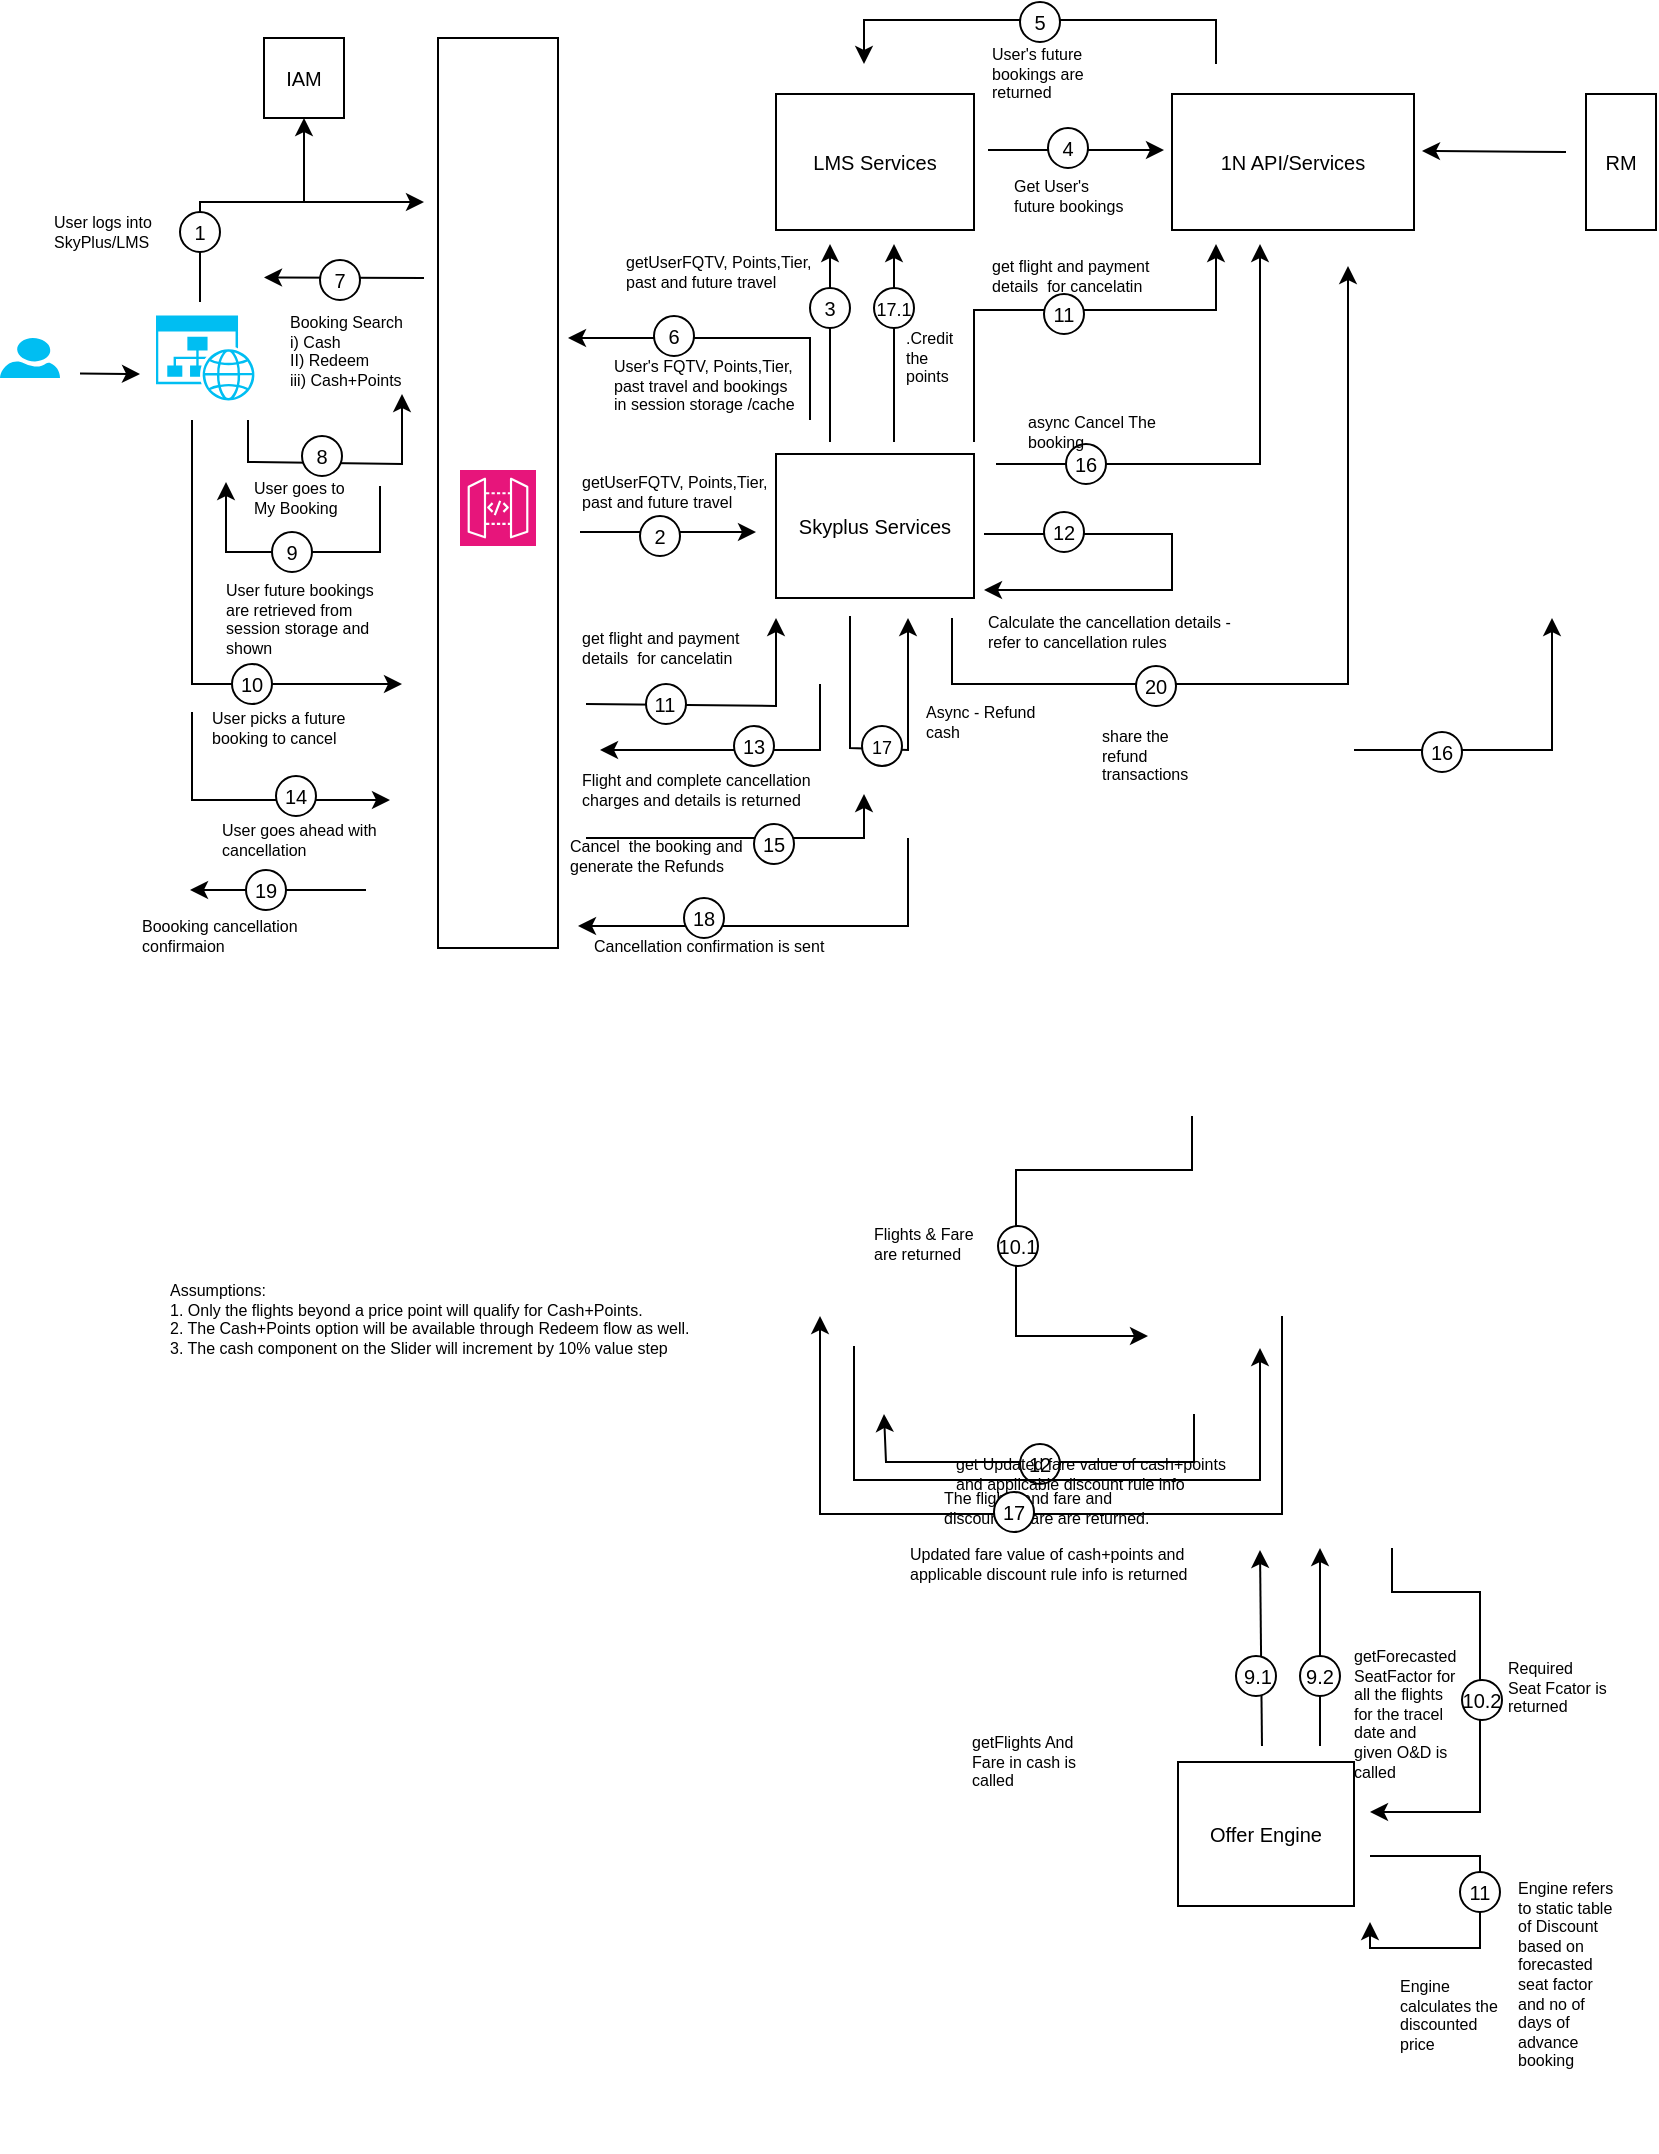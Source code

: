 <mxfile version="23.1.2" type="github" pages="2">
  <diagram name="Page-1" id="OwfiVeOAE6O_KrkkMr-Q">
    <mxGraphModel dx="794" dy="420" grid="1" gridSize="11" guides="1" tooltips="1" connect="1" arrows="1" fold="1" page="1" pageScale="1" pageWidth="850" pageHeight="1100" math="0" shadow="0">
      <root>
        <mxCell id="0" />
        <mxCell id="1" parent="0" />
        <mxCell id="SMNPBds_AobCi2813BHv-92" value="" style="endArrow=classic;html=1;rounded=0;" parent="1" edge="1">
          <mxGeometry width="50" height="50" relative="1" as="geometry">
            <mxPoint x="639" y="894" as="sourcePoint" />
            <mxPoint x="638" y="796" as="targetPoint" />
          </mxGeometry>
        </mxCell>
        <mxCell id="SMNPBds_AobCi2813BHv-37" value="" style="verticalLabelPosition=bottom;html=1;verticalAlign=top;align=center;strokeColor=none;fillColor=#00BEF2;shape=mxgraph.azure.user;" parent="1" vertex="1">
          <mxGeometry x="8" y="190" width="30" height="20" as="geometry" />
        </mxCell>
        <mxCell id="SMNPBds_AobCi2813BHv-42" value="" style="rounded=0;whiteSpace=wrap;html=1;" parent="1" vertex="1">
          <mxGeometry x="227" y="40" width="60" height="455" as="geometry" />
        </mxCell>
        <mxCell id="SMNPBds_AobCi2813BHv-39" value="" style="verticalLabelPosition=bottom;html=1;verticalAlign=top;align=center;strokeColor=none;fillColor=#00BEF2;shape=mxgraph.azure.website_generic;pointerEvents=1;" parent="1" vertex="1">
          <mxGeometry x="86" y="178.75" width="50" height="42.5" as="geometry" />
        </mxCell>
        <mxCell id="SMNPBds_AobCi2813BHv-41" value="" style="sketch=0;points=[[0,0,0],[0.25,0,0],[0.5,0,0],[0.75,0,0],[1,0,0],[0,1,0],[0.25,1,0],[0.5,1,0],[0.75,1,0],[1,1,0],[0,0.25,0],[0,0.5,0],[0,0.75,0],[1,0.25,0],[1,0.5,0],[1,0.75,0]];outlineConnect=0;fontColor=#232F3E;fillColor=#E7157B;strokeColor=#ffffff;dashed=0;verticalLabelPosition=bottom;verticalAlign=top;align=center;html=1;fontSize=12;fontStyle=0;aspect=fixed;shape=mxgraph.aws4.resourceIcon;resIcon=mxgraph.aws4.api_gateway;" parent="1" vertex="1">
          <mxGeometry x="238" y="256" width="38" height="38" as="geometry" />
        </mxCell>
        <mxCell id="SMNPBds_AobCi2813BHv-43" value="" style="endArrow=classic;html=1;rounded=0;" parent="1" edge="1">
          <mxGeometry width="50" height="50" relative="1" as="geometry">
            <mxPoint x="48" y="207.75" as="sourcePoint" />
            <mxPoint x="78" y="208" as="targetPoint" />
          </mxGeometry>
        </mxCell>
        <mxCell id="SMNPBds_AobCi2813BHv-44" value="" style="endArrow=classic;html=1;rounded=0;" parent="1" edge="1">
          <mxGeometry width="50" height="50" relative="1" as="geometry">
            <mxPoint x="108" y="172" as="sourcePoint" />
            <mxPoint x="220" y="122" as="targetPoint" />
            <Array as="points">
              <mxPoint x="108" y="122" />
            </Array>
          </mxGeometry>
        </mxCell>
        <mxCell id="SMNPBds_AobCi2813BHv-45" value="Booking Search&lt;br&gt;i) Cash&lt;br&gt;II) Redeem&lt;br&gt;iii) Cash+Points" style="text;html=1;strokeColor=none;fillColor=none;align=left;verticalAlign=top;whiteSpace=wrap;rounded=0;fontSize=8;" parent="1" vertex="1">
          <mxGeometry x="150.5" y="171" width="58.5" height="47" as="geometry" />
        </mxCell>
        <mxCell id="SMNPBds_AobCi2813BHv-49" value="" style="endArrow=classic;html=1;rounded=0;entryX=0.5;entryY=1;entryDx=0;entryDy=0;" parent="1" target="SMNPBds_AobCi2813BHv-48" edge="1">
          <mxGeometry width="50" height="50" relative="1" as="geometry">
            <mxPoint x="160" y="122" as="sourcePoint" />
            <mxPoint x="200" y="72" as="targetPoint" />
          </mxGeometry>
        </mxCell>
        <mxCell id="SMNPBds_AobCi2813BHv-48" value="&lt;font style=&quot;font-size: 10px;&quot;&gt;IAM&lt;/font&gt;" style="rounded=0;whiteSpace=wrap;html=1;" parent="1" vertex="1">
          <mxGeometry x="140" y="40" width="40" height="40" as="geometry" />
        </mxCell>
        <mxCell id="SMNPBds_AobCi2813BHv-50" value="" style="endArrow=classic;html=1;rounded=0;" parent="1" edge="1">
          <mxGeometry width="50" height="50" relative="1" as="geometry">
            <mxPoint x="220" y="160" as="sourcePoint" />
            <mxPoint x="140" y="159.75" as="targetPoint" />
          </mxGeometry>
        </mxCell>
        <mxCell id="SMNPBds_AobCi2813BHv-52" value="" style="ellipse;whiteSpace=wrap;html=1;aspect=fixed;" parent="1" vertex="1">
          <mxGeometry x="168" y="151" width="20" height="20" as="geometry" />
        </mxCell>
        <mxCell id="SMNPBds_AobCi2813BHv-53" value="&lt;font style=&quot;font-size: 10px;&quot;&gt;7&lt;/font&gt;" style="text;html=1;strokeColor=none;fillColor=none;align=center;verticalAlign=middle;whiteSpace=wrap;rounded=0;" parent="1" vertex="1">
          <mxGeometry x="163" y="151" width="30" height="20" as="geometry" />
        </mxCell>
        <mxCell id="SMNPBds_AobCi2813BHv-47" value="" style="ellipse;whiteSpace=wrap;html=1;aspect=fixed;" parent="1" vertex="1">
          <mxGeometry x="98" y="127" width="20" height="20" as="geometry" />
        </mxCell>
        <mxCell id="SMNPBds_AobCi2813BHv-46" value="&lt;font style=&quot;font-size: 10px;&quot;&gt;1&lt;/font&gt;" style="text;html=1;strokeColor=none;fillColor=none;align=center;verticalAlign=middle;whiteSpace=wrap;rounded=0;" parent="1" vertex="1">
          <mxGeometry x="93" y="127" width="30" height="20" as="geometry" />
        </mxCell>
        <mxCell id="SMNPBds_AobCi2813BHv-54" value="User logs into SkyPlus/LMS" style="text;html=1;strokeColor=none;fillColor=none;align=left;verticalAlign=top;whiteSpace=wrap;rounded=0;fontSize=8;" parent="1" vertex="1">
          <mxGeometry x="32.5" y="120.5" width="58.5" height="38.5" as="geometry" />
        </mxCell>
        <mxCell id="SMNPBds_AobCi2813BHv-55" value="" style="endArrow=classic;html=1;rounded=0;entryX=1;entryY=1;entryDx=0;entryDy=0;" parent="1" edge="1" target="SMNPBds_AobCi2813BHv-45">
          <mxGeometry width="50" height="50" relative="1" as="geometry">
            <mxPoint x="132" y="231" as="sourcePoint" />
            <mxPoint x="215" y="252" as="targetPoint" />
            <Array as="points">
              <mxPoint x="132" y="252" />
              <mxPoint x="209" y="253" />
            </Array>
          </mxGeometry>
        </mxCell>
        <mxCell id="SMNPBds_AobCi2813BHv-56" value="" style="ellipse;whiteSpace=wrap;html=1;aspect=fixed;" parent="1" vertex="1">
          <mxGeometry x="159" y="239" width="20" height="20" as="geometry" />
        </mxCell>
        <mxCell id="SMNPBds_AobCi2813BHv-57" value="&lt;font style=&quot;font-size: 10px;&quot;&gt;8&lt;/font&gt;" style="text;html=1;strokeColor=none;fillColor=none;align=center;verticalAlign=middle;whiteSpace=wrap;rounded=0;" parent="1" vertex="1">
          <mxGeometry x="154" y="239" width="30" height="20" as="geometry" />
        </mxCell>
        <mxCell id="SMNPBds_AobCi2813BHv-58" value="User goes to My Booking" style="text;html=1;strokeColor=none;fillColor=none;align=left;verticalAlign=top;whiteSpace=wrap;rounded=0;fontSize=8;" parent="1" vertex="1">
          <mxGeometry x="132.5" y="253.5" width="58.5" height="43.5" as="geometry" />
        </mxCell>
        <mxCell id="SMNPBds_AobCi2813BHv-59" value="&lt;font style=&quot;font-size: 10px;&quot;&gt;LMS Services&lt;/font&gt;" style="rounded=0;whiteSpace=wrap;html=1;" parent="1" vertex="1">
          <mxGeometry x="396" y="68" width="99" height="68" as="geometry" />
        </mxCell>
        <mxCell id="SMNPBds_AobCi2813BHv-60" value="&lt;font style=&quot;font-size: 10px;&quot;&gt;Skyplus Services&lt;/font&gt;" style="rounded=0;whiteSpace=wrap;html=1;" parent="1" vertex="1">
          <mxGeometry x="396" y="248" width="99" height="72" as="geometry" />
        </mxCell>
        <mxCell id="SMNPBds_AobCi2813BHv-65" value="&lt;font style=&quot;font-size: 10px;&quot;&gt;Offer Engine&lt;/font&gt;" style="rounded=0;whiteSpace=wrap;html=1;" parent="1" vertex="1">
          <mxGeometry x="597" y="902" width="88" height="72" as="geometry" />
        </mxCell>
        <mxCell id="SMNPBds_AobCi2813BHv-72" value="" style="endArrow=classic;html=1;rounded=0;" parent="1" edge="1">
          <mxGeometry width="50" height="50" relative="1" as="geometry">
            <mxPoint x="298" y="287" as="sourcePoint" />
            <mxPoint x="386" y="287" as="targetPoint" />
          </mxGeometry>
        </mxCell>
        <mxCell id="SMNPBds_AobCi2813BHv-70" value="&lt;font style=&quot;font-size: 10px;&quot;&gt;1N API/Services&lt;/font&gt;" style="rounded=0;whiteSpace=wrap;html=1;" parent="1" vertex="1">
          <mxGeometry x="594" y="68" width="121" height="68" as="geometry" />
        </mxCell>
        <mxCell id="SMNPBds_AobCi2813BHv-73" value="" style="ellipse;whiteSpace=wrap;html=1;aspect=fixed;" parent="1" vertex="1">
          <mxGeometry x="328" y="279" width="20" height="20" as="geometry" />
        </mxCell>
        <mxCell id="SMNPBds_AobCi2813BHv-74" value="&lt;font style=&quot;font-size: 10px;&quot;&gt;2&lt;/font&gt;" style="text;html=1;strokeColor=none;fillColor=none;align=center;verticalAlign=middle;whiteSpace=wrap;rounded=0;" parent="1" vertex="1">
          <mxGeometry x="323" y="279" width="30" height="20" as="geometry" />
        </mxCell>
        <mxCell id="SMNPBds_AobCi2813BHv-75" value="getUserFQTV, Points,Tier, past and future travel" style="text;html=1;strokeColor=none;fillColor=none;align=left;verticalAlign=top;whiteSpace=wrap;rounded=0;fontSize=8;" parent="1" vertex="1">
          <mxGeometry x="296.75" y="251" width="99" height="30" as="geometry" />
        </mxCell>
        <mxCell id="SMNPBds_AobCi2813BHv-79" value="getForecasted SeatFactor for all the flights for the tracel date and given O&amp;amp;D is called" style="text;html=1;strokeColor=none;fillColor=none;align=left;verticalAlign=top;whiteSpace=wrap;rounded=0;fontSize=8;" parent="1" vertex="1">
          <mxGeometry x="683" y="838" width="52" height="55" as="geometry" />
        </mxCell>
        <mxCell id="SMNPBds_AobCi2813BHv-84" value="" style="endArrow=classic;html=1;rounded=0;" parent="1" edge="1">
          <mxGeometry width="50" height="50" relative="1" as="geometry">
            <mxPoint x="500" y="288" as="sourcePoint" />
            <mxPoint x="500" y="316" as="targetPoint" />
            <Array as="points">
              <mxPoint x="594" y="288" />
              <mxPoint x="594" y="316" />
            </Array>
          </mxGeometry>
        </mxCell>
        <mxCell id="SMNPBds_AobCi2813BHv-85" value="" style="ellipse;whiteSpace=wrap;html=1;aspect=fixed;" parent="1" vertex="1">
          <mxGeometry x="530" y="277" width="20" height="20" as="geometry" />
        </mxCell>
        <mxCell id="SMNPBds_AobCi2813BHv-86" value="&lt;span style=&quot;font-size: 10px;&quot;&gt;12&lt;/span&gt;" style="text;html=1;strokeColor=none;fillColor=none;align=center;verticalAlign=middle;whiteSpace=wrap;rounded=0;" parent="1" vertex="1">
          <mxGeometry x="525" y="277" width="30" height="20" as="geometry" />
        </mxCell>
        <mxCell id="SMNPBds_AobCi2813BHv-87" value="getFlights And Fare in cash is called" style="text;html=1;strokeColor=none;fillColor=none;align=left;verticalAlign=top;whiteSpace=wrap;rounded=0;fontSize=8;" parent="1" vertex="1">
          <mxGeometry x="491.5" y="881" width="58.5" height="33" as="geometry" />
        </mxCell>
        <mxCell id="SMNPBds_AobCi2813BHv-88" value="" style="endArrow=classic;html=1;rounded=0;" parent="1" edge="1">
          <mxGeometry width="50" height="50" relative="1" as="geometry">
            <mxPoint x="301" y="373" as="sourcePoint" />
            <mxPoint x="396" y="330" as="targetPoint" />
            <Array as="points">
              <mxPoint x="396" y="374" />
            </Array>
          </mxGeometry>
        </mxCell>
        <mxCell id="SMNPBds_AobCi2813BHv-89" value="" style="ellipse;whiteSpace=wrap;html=1;aspect=fixed;" parent="1" vertex="1">
          <mxGeometry x="331" y="363" width="20" height="20" as="geometry" />
        </mxCell>
        <mxCell id="SMNPBds_AobCi2813BHv-90" value="&lt;font style=&quot;font-size: 10px;&quot;&gt;11&lt;/font&gt;" style="text;html=1;strokeColor=none;fillColor=none;align=center;verticalAlign=middle;whiteSpace=wrap;rounded=0;" parent="1" vertex="1">
          <mxGeometry x="329" y="363" width="23" height="19" as="geometry" />
        </mxCell>
        <mxCell id="SMNPBds_AobCi2813BHv-91" value="get flight and payment details&amp;nbsp; for cancelatin" style="text;html=1;strokeColor=none;fillColor=none;align=left;verticalAlign=top;whiteSpace=wrap;rounded=0;fontSize=8;" parent="1" vertex="1">
          <mxGeometry x="297" y="329" width="88" height="33" as="geometry" />
        </mxCell>
        <mxCell id="SMNPBds_AobCi2813BHv-98" value="" style="endArrow=classic;html=1;rounded=0;" parent="1" edge="1">
          <mxGeometry width="50" height="50" relative="1" as="geometry">
            <mxPoint x="668" y="894" as="sourcePoint" />
            <mxPoint x="668" y="795" as="targetPoint" />
            <Array as="points">
              <mxPoint x="668" y="850" />
            </Array>
          </mxGeometry>
        </mxCell>
        <mxCell id="SMNPBds_AobCi2813BHv-103" value="" style="endArrow=classic;html=1;rounded=0;" parent="1" edge="1">
          <mxGeometry width="50" height="50" relative="1" as="geometry">
            <mxPoint x="791" y="97" as="sourcePoint" />
            <mxPoint x="719" y="96.5" as="targetPoint" />
          </mxGeometry>
        </mxCell>
        <mxCell id="SMNPBds_AobCi2813BHv-102" value="&lt;font style=&quot;font-size: 10px;&quot;&gt;RM&lt;/font&gt;" style="rounded=0;whiteSpace=wrap;html=1;" parent="1" vertex="1">
          <mxGeometry x="801" y="68" width="35" height="68" as="geometry" />
        </mxCell>
        <mxCell id="SMNPBds_AobCi2813BHv-104" value="share the refund transactions" style="text;html=1;strokeColor=none;fillColor=none;align=left;verticalAlign=top;whiteSpace=wrap;rounded=0;fontSize=8;" parent="1" vertex="1">
          <mxGeometry x="556.75" y="377.5" width="58.5" height="33" as="geometry" />
        </mxCell>
        <mxCell id="0PA8DL0PbdsnvtNAlWwM-1" value="" style="endArrow=classic;html=1;rounded=0;" parent="1" edge="1">
          <mxGeometry width="50" height="50" relative="1" as="geometry">
            <mxPoint x="502" y="96" as="sourcePoint" />
            <mxPoint x="590" y="96" as="targetPoint" />
          </mxGeometry>
        </mxCell>
        <mxCell id="0PA8DL0PbdsnvtNAlWwM-2" value="" style="ellipse;whiteSpace=wrap;html=1;aspect=fixed;" parent="1" vertex="1">
          <mxGeometry x="532" y="85" width="20" height="20" as="geometry" />
        </mxCell>
        <mxCell id="0PA8DL0PbdsnvtNAlWwM-3" value="&lt;font style=&quot;font-size: 10px;&quot;&gt;4&lt;/font&gt;" style="text;html=1;strokeColor=none;fillColor=none;align=center;verticalAlign=middle;whiteSpace=wrap;rounded=0;" parent="1" vertex="1">
          <mxGeometry x="527" y="85" width="30" height="20" as="geometry" />
        </mxCell>
        <mxCell id="0PA8DL0PbdsnvtNAlWwM-4" value="Get User&#39;s future bookings&amp;nbsp;" style="text;html=1;strokeColor=none;fillColor=none;align=left;verticalAlign=top;whiteSpace=wrap;rounded=0;fontSize=8;" parent="1" vertex="1">
          <mxGeometry x="512.75" y="103" width="58.5" height="33" as="geometry" />
        </mxCell>
        <mxCell id="0PA8DL0PbdsnvtNAlWwM-5" value="" style="ellipse;whiteSpace=wrap;html=1;aspect=fixed;" parent="1" vertex="1">
          <mxGeometry x="626" y="849" width="20" height="20" as="geometry" />
        </mxCell>
        <mxCell id="0PA8DL0PbdsnvtNAlWwM-6" value="&lt;span style=&quot;font-size: 10px;&quot;&gt;9.1&lt;/span&gt;" style="text;html=1;strokeColor=none;fillColor=none;align=center;verticalAlign=middle;whiteSpace=wrap;rounded=0;" parent="1" vertex="1">
          <mxGeometry x="622" y="849" width="30" height="20" as="geometry" />
        </mxCell>
        <mxCell id="0PA8DL0PbdsnvtNAlWwM-7" value="Calculate the cancellation details - refer to cancellation rules" style="text;html=1;strokeColor=none;fillColor=none;align=left;verticalAlign=top;whiteSpace=wrap;rounded=0;fontSize=8;" parent="1" vertex="1">
          <mxGeometry x="500" y="321" width="127" height="33" as="geometry" />
        </mxCell>
        <mxCell id="0PA8DL0PbdsnvtNAlWwM-8" value="" style="ellipse;whiteSpace=wrap;html=1;aspect=fixed;" parent="1" vertex="1">
          <mxGeometry x="658" y="849" width="20" height="20" as="geometry" />
        </mxCell>
        <mxCell id="0PA8DL0PbdsnvtNAlWwM-9" value="&lt;span style=&quot;font-size: 10px;&quot;&gt;9.2&lt;/span&gt;" style="text;html=1;strokeColor=none;fillColor=none;align=center;verticalAlign=middle;whiteSpace=wrap;rounded=0;" parent="1" vertex="1">
          <mxGeometry x="653" y="849" width="30" height="20" as="geometry" />
        </mxCell>
        <mxCell id="0PA8DL0PbdsnvtNAlWwM-11" value="" style="endArrow=classic;html=1;rounded=0;" parent="1" edge="1">
          <mxGeometry width="50" height="50" relative="1" as="geometry">
            <mxPoint x="704" y="795" as="sourcePoint" />
            <mxPoint x="693" y="927" as="targetPoint" />
            <Array as="points">
              <mxPoint x="704" y="817" />
              <mxPoint x="748" y="817" />
              <mxPoint x="748" y="927" />
            </Array>
          </mxGeometry>
        </mxCell>
        <mxCell id="0PA8DL0PbdsnvtNAlWwM-13" value="" style="endArrow=classic;html=1;rounded=0;" parent="1" edge="1">
          <mxGeometry width="50" height="50" relative="1" as="geometry">
            <mxPoint x="604" y="579" as="sourcePoint" />
            <mxPoint x="582" y="689" as="targetPoint" />
            <Array as="points">
              <mxPoint x="604" y="606" />
              <mxPoint x="516" y="606" />
              <mxPoint x="516" y="645" />
              <mxPoint x="516" y="689" />
            </Array>
          </mxGeometry>
        </mxCell>
        <mxCell id="0PA8DL0PbdsnvtNAlWwM-16" value="" style="ellipse;whiteSpace=wrap;html=1;aspect=fixed;" parent="1" vertex="1">
          <mxGeometry x="507" y="634" width="20" height="20" as="geometry" />
        </mxCell>
        <mxCell id="0PA8DL0PbdsnvtNAlWwM-17" value="&lt;font style=&quot;font-size: 10px;&quot;&gt;10.1&lt;/font&gt;" style="text;html=1;strokeColor=none;fillColor=none;align=center;verticalAlign=middle;whiteSpace=wrap;rounded=0;" parent="1" vertex="1">
          <mxGeometry x="502" y="634" width="30" height="20" as="geometry" />
        </mxCell>
        <mxCell id="0PA8DL0PbdsnvtNAlWwM-20" value="Flights &amp;amp; Fare are returned" style="text;html=1;strokeColor=none;fillColor=none;align=left;verticalAlign=top;whiteSpace=wrap;rounded=0;fontSize=8;" parent="1" vertex="1">
          <mxGeometry x="443" y="626.5" width="58.5" height="33" as="geometry" />
        </mxCell>
        <mxCell id="0PA8DL0PbdsnvtNAlWwM-21" value="&lt;font style=&quot;font-size: 10px;&quot;&gt;10.2&lt;/font&gt;" style="ellipse;whiteSpace=wrap;html=1;aspect=fixed;" parent="1" vertex="1">
          <mxGeometry x="739" y="861" width="20" height="20" as="geometry" />
        </mxCell>
        <mxCell id="0PA8DL0PbdsnvtNAlWwM-23" value="Required Seat Fcator is returned" style="text;html=1;strokeColor=none;fillColor=none;align=left;verticalAlign=top;whiteSpace=wrap;rounded=0;fontSize=8;" parent="1" vertex="1">
          <mxGeometry x="760" y="844" width="52" height="55" as="geometry" />
        </mxCell>
        <mxCell id="0PA8DL0PbdsnvtNAlWwM-24" value="" style="endArrow=classic;html=1;rounded=0;" parent="1" edge="1">
          <mxGeometry width="50" height="50" relative="1" as="geometry">
            <mxPoint x="693" y="949" as="sourcePoint" />
            <mxPoint x="693" y="982" as="targetPoint" />
            <Array as="points">
              <mxPoint x="748" y="949" />
              <mxPoint x="748" y="995" />
              <mxPoint x="715" y="995" />
              <mxPoint x="693" y="995" />
            </Array>
          </mxGeometry>
        </mxCell>
        <mxCell id="0PA8DL0PbdsnvtNAlWwM-26" value="" style="ellipse;whiteSpace=wrap;html=1;aspect=fixed;" parent="1" vertex="1">
          <mxGeometry x="738" y="957" width="20" height="20" as="geometry" />
        </mxCell>
        <mxCell id="0PA8DL0PbdsnvtNAlWwM-27" value="&lt;font style=&quot;font-size: 10px;&quot;&gt;11&lt;/font&gt;" style="text;html=1;strokeColor=none;fillColor=none;align=center;verticalAlign=middle;whiteSpace=wrap;rounded=0;" parent="1" vertex="1">
          <mxGeometry x="733" y="957" width="30" height="20" as="geometry" />
        </mxCell>
        <mxCell id="0PA8DL0PbdsnvtNAlWwM-28" value="" style="endArrow=classic;html=1;rounded=0;" parent="1" edge="1">
          <mxGeometry width="50" height="50" relative="1" as="geometry">
            <mxPoint x="616" y="53" as="sourcePoint" />
            <mxPoint x="440" y="53" as="targetPoint" />
            <Array as="points">
              <mxPoint x="616" y="31" />
              <mxPoint x="528" y="31" />
              <mxPoint x="440" y="31" />
            </Array>
          </mxGeometry>
        </mxCell>
        <mxCell id="0PA8DL0PbdsnvtNAlWwM-29" value="" style="ellipse;whiteSpace=wrap;html=1;aspect=fixed;" parent="1" vertex="1">
          <mxGeometry x="518" y="22" width="20" height="20" as="geometry" />
        </mxCell>
        <mxCell id="0PA8DL0PbdsnvtNAlWwM-30" value="&lt;font style=&quot;font-size: 10px;&quot;&gt;5&lt;/font&gt;" style="text;html=1;strokeColor=none;fillColor=none;align=center;verticalAlign=middle;whiteSpace=wrap;rounded=0;" parent="1" vertex="1">
          <mxGeometry x="513" y="22" width="30" height="20" as="geometry" />
        </mxCell>
        <mxCell id="0PA8DL0PbdsnvtNAlWwM-31" value="User&#39;s future bookings are returned" style="text;html=1;strokeColor=none;fillColor=none;align=left;verticalAlign=top;whiteSpace=wrap;rounded=0;fontSize=8;" parent="1" vertex="1">
          <mxGeometry x="501.75" y="37" width="58.5" height="33" as="geometry" />
        </mxCell>
        <mxCell id="0PA8DL0PbdsnvtNAlWwM-32" value="Engine refers to static table of Discount based on forecasted&amp;nbsp; seat factor and no of days of advance booking" style="text;html=1;strokeColor=none;fillColor=none;align=left;verticalAlign=top;whiteSpace=wrap;rounded=0;fontSize=8;" parent="1" vertex="1">
          <mxGeometry x="765" y="954" width="52" height="94" as="geometry" />
        </mxCell>
        <mxCell id="0PA8DL0PbdsnvtNAlWwM-33" value="Engine calculates the discounted price" style="text;html=1;strokeColor=none;fillColor=none;align=left;verticalAlign=top;whiteSpace=wrap;rounded=0;fontSize=8;" parent="1" vertex="1">
          <mxGeometry x="706" y="1003" width="52" height="94" as="geometry" />
        </mxCell>
        <mxCell id="0PA8DL0PbdsnvtNAlWwM-34" value="" style="endArrow=classic;html=1;rounded=0;" parent="1" edge="1">
          <mxGeometry width="50" height="50" relative="1" as="geometry">
            <mxPoint x="605" y="728" as="sourcePoint" />
            <mxPoint x="450" y="728" as="targetPoint" />
            <Array as="points">
              <mxPoint x="605" y="752" />
              <mxPoint x="528" y="752" />
              <mxPoint x="451" y="752" />
            </Array>
          </mxGeometry>
        </mxCell>
        <mxCell id="0PA8DL0PbdsnvtNAlWwM-35" value="" style="ellipse;whiteSpace=wrap;html=1;aspect=fixed;" parent="1" vertex="1">
          <mxGeometry x="518" y="743" width="20" height="20" as="geometry" />
        </mxCell>
        <mxCell id="0PA8DL0PbdsnvtNAlWwM-36" value="&lt;font style=&quot;font-size: 10px;&quot;&gt;12&lt;/font&gt;" style="text;html=1;strokeColor=none;fillColor=none;align=center;verticalAlign=middle;whiteSpace=wrap;rounded=0;" parent="1" vertex="1">
          <mxGeometry x="513" y="743" width="30" height="20" as="geometry" />
        </mxCell>
        <mxCell id="0PA8DL0PbdsnvtNAlWwM-37" value="The flights and fare and discounted fare are returned." style="text;html=1;strokeColor=none;fillColor=none;align=left;verticalAlign=top;whiteSpace=wrap;rounded=0;fontSize=8;" parent="1" vertex="1">
          <mxGeometry x="478.38" y="759" width="105.25" height="32" as="geometry" />
        </mxCell>
        <mxCell id="0PA8DL0PbdsnvtNAlWwM-38" value="" style="endArrow=classic;html=1;rounded=0;" parent="1" edge="1">
          <mxGeometry width="50" height="50" relative="1" as="geometry">
            <mxPoint x="191" y="466" as="sourcePoint" />
            <mxPoint x="103" y="466" as="targetPoint" />
            <Array as="points">
              <mxPoint x="158" y="466" />
              <mxPoint x="125" y="466" />
            </Array>
          </mxGeometry>
        </mxCell>
        <mxCell id="0PA8DL0PbdsnvtNAlWwM-39" value="" style="ellipse;whiteSpace=wrap;html=1;aspect=fixed;" parent="1" vertex="1">
          <mxGeometry x="131" y="456" width="20" height="20" as="geometry" />
        </mxCell>
        <mxCell id="0PA8DL0PbdsnvtNAlWwM-40" value="&lt;font style=&quot;font-size: 10px;&quot;&gt;19&lt;/font&gt;" style="text;html=1;strokeColor=none;fillColor=none;align=center;verticalAlign=middle;whiteSpace=wrap;rounded=0;" parent="1" vertex="1">
          <mxGeometry x="126" y="456" width="30" height="20" as="geometry" />
        </mxCell>
        <mxCell id="0PA8DL0PbdsnvtNAlWwM-42" value="" style="endArrow=classic;html=1;rounded=0;" parent="1" edge="1">
          <mxGeometry width="50" height="50" relative="1" as="geometry">
            <mxPoint x="198" y="264" as="sourcePoint" />
            <mxPoint x="121" y="262" as="targetPoint" />
            <Array as="points">
              <mxPoint x="198" y="297" />
              <mxPoint x="121" y="297" />
            </Array>
          </mxGeometry>
        </mxCell>
        <mxCell id="0PA8DL0PbdsnvtNAlWwM-43" value="" style="ellipse;whiteSpace=wrap;html=1;aspect=fixed;" parent="1" vertex="1">
          <mxGeometry x="144" y="287" width="20" height="20" as="geometry" />
        </mxCell>
        <mxCell id="0PA8DL0PbdsnvtNAlWwM-44" value="&lt;font style=&quot;font-size: 10px;&quot;&gt;9&lt;/font&gt;" style="text;html=1;strokeColor=none;fillColor=none;align=center;verticalAlign=middle;whiteSpace=wrap;rounded=0;" parent="1" vertex="1">
          <mxGeometry x="139" y="287" width="30" height="20" as="geometry" />
        </mxCell>
        <mxCell id="b6XpkM-lyrF8tY9y0PFV-2" value="" style="endArrow=classic;html=1;rounded=0;" parent="1" edge="1">
          <mxGeometry width="50" height="50" relative="1" as="geometry">
            <mxPoint x="413" y="231" as="sourcePoint" />
            <mxPoint x="292" y="190" as="targetPoint" />
            <Array as="points">
              <mxPoint x="413" y="190" />
            </Array>
          </mxGeometry>
        </mxCell>
        <mxCell id="b6XpkM-lyrF8tY9y0PFV-3" value="User&#39;s FQTV, Points,Tier, past travel and bookings in session storage /cache" style="text;html=1;strokeColor=none;fillColor=none;align=left;verticalAlign=top;whiteSpace=wrap;rounded=0;fontSize=8;" parent="1" vertex="1">
          <mxGeometry x="313" y="193" width="94" height="52" as="geometry" />
        </mxCell>
        <mxCell id="b6XpkM-lyrF8tY9y0PFV-6" value="" style="ellipse;whiteSpace=wrap;html=1;aspect=fixed;" parent="1" vertex="1">
          <mxGeometry x="335" y="179" width="20" height="20" as="geometry" />
        </mxCell>
        <mxCell id="b6XpkM-lyrF8tY9y0PFV-7" value="&lt;font style=&quot;font-size: 10px;&quot;&gt;6&lt;/font&gt;" style="text;html=1;strokeColor=none;fillColor=none;align=center;verticalAlign=middle;whiteSpace=wrap;rounded=0;" parent="1" vertex="1">
          <mxGeometry x="330" y="179" width="30" height="20" as="geometry" />
        </mxCell>
        <mxCell id="59oDwtAQfjxM6hvadUJi-1" value="Assumptions:&lt;br&gt;1. Only the flights beyond a price point will qualify for Cash+Points.&lt;br&gt;2. The Cash+Points option will be available through Redeem flow as well.&lt;br&gt;3. The cash component on the Slider will increment by 10% value step&amp;nbsp; &amp;nbsp;" style="text;html=1;strokeColor=none;fillColor=none;align=left;verticalAlign=top;whiteSpace=wrap;rounded=0;fontSize=8;" parent="1" vertex="1">
          <mxGeometry x="91" y="655" width="275.25" height="117" as="geometry" />
        </mxCell>
        <mxCell id="mPE1qaVlTOJG_pVsWpJ8-3" value="Boooking cancellation confirmaion" style="text;html=1;strokeColor=none;fillColor=none;align=left;verticalAlign=top;whiteSpace=wrap;rounded=0;fontSize=8;" parent="1" vertex="1">
          <mxGeometry x="77" y="473" width="97.25" height="33" as="geometry" />
        </mxCell>
        <mxCell id="mPE1qaVlTOJG_pVsWpJ8-4" value="User future bookings are retrieved from session storage and shown" style="text;html=1;strokeColor=none;fillColor=none;align=left;verticalAlign=top;whiteSpace=wrap;rounded=0;fontSize=8;" parent="1" vertex="1">
          <mxGeometry x="118.75" y="305" width="79.25" height="33" as="geometry" />
        </mxCell>
        <mxCell id="mPE1qaVlTOJG_pVsWpJ8-6" value="" style="endArrow=classic;html=1;rounded=0;" parent="1" edge="1">
          <mxGeometry width="50" height="50" relative="1" as="geometry">
            <mxPoint x="104" y="231" as="sourcePoint" />
            <mxPoint x="209" y="363" as="targetPoint" />
            <Array as="points">
              <mxPoint x="104" y="363" />
              <mxPoint x="154" y="363" />
            </Array>
          </mxGeometry>
        </mxCell>
        <mxCell id="mPE1qaVlTOJG_pVsWpJ8-7" value="User picks a future booking to cancel" style="text;html=1;strokeColor=none;fillColor=none;align=left;verticalAlign=top;whiteSpace=wrap;rounded=0;fontSize=8;" parent="1" vertex="1">
          <mxGeometry x="111.75" y="369" width="86.25" height="27" as="geometry" />
        </mxCell>
        <mxCell id="mPE1qaVlTOJG_pVsWpJ8-8" value="" style="ellipse;whiteSpace=wrap;html=1;aspect=fixed;" parent="1" vertex="1">
          <mxGeometry x="124" y="353" width="20" height="20" as="geometry" />
        </mxCell>
        <mxCell id="mPE1qaVlTOJG_pVsWpJ8-9" value="&lt;font style=&quot;font-size: 10px;&quot;&gt;10&lt;/font&gt;" style="text;html=1;strokeColor=none;fillColor=none;align=center;verticalAlign=middle;whiteSpace=wrap;rounded=0;" parent="1" vertex="1">
          <mxGeometry x="119" y="353" width="30" height="20" as="geometry" />
        </mxCell>
        <mxCell id="mPE1qaVlTOJG_pVsWpJ8-10" value="" style="endArrow=classic;html=1;rounded=0;" parent="1" edge="1">
          <mxGeometry width="50" height="50" relative="1" as="geometry">
            <mxPoint x="104" y="377" as="sourcePoint" />
            <mxPoint x="203" y="421" as="targetPoint" />
            <Array as="points">
              <mxPoint x="104" y="421" />
              <mxPoint x="148" y="421" />
            </Array>
          </mxGeometry>
        </mxCell>
        <mxCell id="mPE1qaVlTOJG_pVsWpJ8-11" value="" style="endArrow=classic;html=1;rounded=0;" parent="1" edge="1">
          <mxGeometry width="50" height="50" relative="1" as="geometry">
            <mxPoint x="685" y="396" as="sourcePoint" />
            <mxPoint x="784" y="330" as="targetPoint" />
            <Array as="points">
              <mxPoint x="729" y="396" />
              <mxPoint x="784" y="396" />
            </Array>
          </mxGeometry>
        </mxCell>
        <mxCell id="mPE1qaVlTOJG_pVsWpJ8-12" value="" style="ellipse;whiteSpace=wrap;html=1;aspect=fixed;" parent="1" vertex="1">
          <mxGeometry x="719" y="387" width="20" height="20" as="geometry" />
        </mxCell>
        <mxCell id="mPE1qaVlTOJG_pVsWpJ8-13" value="&lt;font style=&quot;font-size: 10px;&quot;&gt;16&lt;/font&gt;" style="text;html=1;strokeColor=none;fillColor=none;align=center;verticalAlign=middle;whiteSpace=wrap;rounded=0;" parent="1" vertex="1">
          <mxGeometry x="714" y="387" width="30" height="20" as="geometry" />
        </mxCell>
        <mxCell id="mPE1qaVlTOJG_pVsWpJ8-14" value="Async - Refund cash" style="text;html=1;strokeColor=none;fillColor=none;align=left;verticalAlign=top;whiteSpace=wrap;rounded=0;fontSize=8;" parent="1" vertex="1">
          <mxGeometry x="468.5" y="366" width="58.5" height="38" as="geometry" />
        </mxCell>
        <mxCell id="mPE1qaVlTOJG_pVsWpJ8-15" value="" style="endArrow=classic;html=1;rounded=0;" parent="1" edge="1">
          <mxGeometry width="50" height="50" relative="1" as="geometry">
            <mxPoint x="435" y="694" as="sourcePoint" />
            <mxPoint x="638" y="695" as="targetPoint" />
            <Array as="points">
              <mxPoint x="435" y="761" />
              <mxPoint x="539" y="761" />
              <mxPoint x="616" y="761" />
              <mxPoint x="638" y="761" />
            </Array>
          </mxGeometry>
        </mxCell>
        <mxCell id="mPE1qaVlTOJG_pVsWpJ8-16" value="get Updated fare value of cash+points and applicable discount rule info" style="text;html=1;strokeColor=none;fillColor=none;align=left;verticalAlign=top;whiteSpace=wrap;rounded=0;fontSize=8;" parent="1" vertex="1">
          <mxGeometry x="484" y="742" width="143" height="25" as="geometry" />
        </mxCell>
        <mxCell id="mPE1qaVlTOJG_pVsWpJ8-17" value="" style="endArrow=classic;html=1;rounded=0;" parent="1" edge="1">
          <mxGeometry width="50" height="50" relative="1" as="geometry">
            <mxPoint x="649" y="679" as="sourcePoint" />
            <mxPoint x="418" y="679" as="targetPoint" />
            <Array as="points">
              <mxPoint x="649" y="778" />
              <mxPoint x="550" y="778" />
              <mxPoint x="418" y="778" />
            </Array>
          </mxGeometry>
        </mxCell>
        <mxCell id="mPE1qaVlTOJG_pVsWpJ8-18" value="Updated fare value of cash+points and applicable discount rule info is returned" style="text;html=1;strokeColor=none;fillColor=none;align=left;verticalAlign=top;whiteSpace=wrap;rounded=0;fontSize=8;" parent="1" vertex="1">
          <mxGeometry x="461" y="787" width="143" height="25" as="geometry" />
        </mxCell>
        <mxCell id="mPE1qaVlTOJG_pVsWpJ8-19" value="" style="ellipse;whiteSpace=wrap;html=1;aspect=fixed;" parent="1" vertex="1">
          <mxGeometry x="505" y="767" width="20" height="20" as="geometry" />
        </mxCell>
        <mxCell id="mPE1qaVlTOJG_pVsWpJ8-20" value="&lt;font style=&quot;font-size: 10px;&quot;&gt;17&lt;/font&gt;" style="text;html=1;strokeColor=none;fillColor=none;align=center;verticalAlign=middle;whiteSpace=wrap;rounded=0;" parent="1" vertex="1">
          <mxGeometry x="500" y="767" width="30" height="20" as="geometry" />
        </mxCell>
        <mxCell id="Gt4goCBHLAexRyP_5FmJ-1" value="" style="endArrow=classic;html=1;rounded=0;" parent="1" edge="1">
          <mxGeometry width="50" height="50" relative="1" as="geometry">
            <mxPoint x="462" y="440" as="sourcePoint" />
            <mxPoint x="297" y="484" as="targetPoint" />
            <Array as="points">
              <mxPoint x="462" y="484" />
            </Array>
          </mxGeometry>
        </mxCell>
        <mxCell id="Gt4goCBHLAexRyP_5FmJ-2" value="Cancellation confirmation is sent" style="text;html=1;strokeColor=none;fillColor=none;align=left;verticalAlign=top;whiteSpace=wrap;rounded=0;fontSize=8;" parent="1" vertex="1">
          <mxGeometry x="303" y="483" width="143" height="25" as="geometry" />
        </mxCell>
        <mxCell id="Gt4goCBHLAexRyP_5FmJ-3" value="" style="ellipse;whiteSpace=wrap;html=1;aspect=fixed;" parent="1" vertex="1">
          <mxGeometry x="350" y="470" width="20" height="20" as="geometry" />
        </mxCell>
        <mxCell id="Gt4goCBHLAexRyP_5FmJ-4" value="&lt;font style=&quot;font-size: 10px;&quot;&gt;18&lt;/font&gt;" style="text;html=1;strokeColor=none;fillColor=none;align=center;verticalAlign=middle;whiteSpace=wrap;rounded=0;" parent="1" vertex="1">
          <mxGeometry x="345" y="470" width="30" height="20" as="geometry" />
        </mxCell>
        <mxCell id="zOfcuc4DC-uXZ8jPm337-7" value="" style="endArrow=classic;html=1;rounded=0;" edge="1" parent="1">
          <mxGeometry width="50" height="50" relative="1" as="geometry">
            <mxPoint x="495" y="242" as="sourcePoint" />
            <mxPoint x="616" y="143" as="targetPoint" />
            <Array as="points">
              <mxPoint x="495" y="176" />
              <mxPoint x="539" y="176" />
              <mxPoint x="616" y="176" />
            </Array>
          </mxGeometry>
        </mxCell>
        <mxCell id="zOfcuc4DC-uXZ8jPm337-8" value="" style="ellipse;whiteSpace=wrap;html=1;aspect=fixed;" vertex="1" parent="1">
          <mxGeometry x="530" y="168" width="20" height="20" as="geometry" />
        </mxCell>
        <mxCell id="zOfcuc4DC-uXZ8jPm337-9" value="&lt;font style=&quot;font-size: 10px;&quot;&gt;11&lt;/font&gt;" style="text;html=1;strokeColor=none;fillColor=none;align=center;verticalAlign=middle;whiteSpace=wrap;rounded=0;" vertex="1" parent="1">
          <mxGeometry x="525" y="168" width="30" height="20" as="geometry" />
        </mxCell>
        <mxCell id="zOfcuc4DC-uXZ8jPm337-10" value="get flight and payment details&amp;nbsp; for cancelatin" style="text;html=1;strokeColor=none;fillColor=none;align=left;verticalAlign=top;whiteSpace=wrap;rounded=0;fontSize=8;" vertex="1" parent="1">
          <mxGeometry x="501.5" y="143" width="87.37" height="33" as="geometry" />
        </mxCell>
        <mxCell id="zOfcuc4DC-uXZ8jPm337-12" value="" style="endArrow=classic;html=1;rounded=0;" edge="1" parent="1">
          <mxGeometry width="50" height="50" relative="1" as="geometry">
            <mxPoint x="423" y="242" as="sourcePoint" />
            <mxPoint x="423" y="143" as="targetPoint" />
          </mxGeometry>
        </mxCell>
        <mxCell id="zOfcuc4DC-uXZ8jPm337-13" value="getUserFQTV, Points,Tier, past and future travel" style="text;html=1;strokeColor=none;fillColor=none;align=left;verticalAlign=top;whiteSpace=wrap;rounded=0;fontSize=8;" vertex="1" parent="1">
          <mxGeometry x="318.75" y="141" width="99" height="30" as="geometry" />
        </mxCell>
        <mxCell id="zOfcuc4DC-uXZ8jPm337-14" value="" style="ellipse;whiteSpace=wrap;html=1;aspect=fixed;" vertex="1" parent="1">
          <mxGeometry x="413" y="165" width="20" height="20" as="geometry" />
        </mxCell>
        <mxCell id="zOfcuc4DC-uXZ8jPm337-15" value="&lt;font style=&quot;font-size: 10px;&quot;&gt;3&lt;/font&gt;" style="text;html=1;strokeColor=none;fillColor=none;align=center;verticalAlign=middle;whiteSpace=wrap;rounded=0;" vertex="1" parent="1">
          <mxGeometry x="408" y="165" width="30" height="20" as="geometry" />
        </mxCell>
        <mxCell id="zOfcuc4DC-uXZ8jPm337-19" value="" style="endArrow=classic;html=1;rounded=0;" edge="1" parent="1">
          <mxGeometry width="50" height="50" relative="1" as="geometry">
            <mxPoint x="418" y="363" as="sourcePoint" />
            <mxPoint x="308" y="396" as="targetPoint" />
            <Array as="points">
              <mxPoint x="418" y="396" />
              <mxPoint x="407" y="396" />
            </Array>
          </mxGeometry>
        </mxCell>
        <mxCell id="zOfcuc4DC-uXZ8jPm337-20" value="" style="ellipse;whiteSpace=wrap;html=1;aspect=fixed;" vertex="1" parent="1">
          <mxGeometry x="375" y="384" width="20" height="20" as="geometry" />
        </mxCell>
        <mxCell id="zOfcuc4DC-uXZ8jPm337-21" value="&lt;span style=&quot;font-size: 10px;&quot;&gt;13&lt;/span&gt;" style="text;html=1;strokeColor=none;fillColor=none;align=center;verticalAlign=middle;whiteSpace=wrap;rounded=0;" vertex="1" parent="1">
          <mxGeometry x="370" y="384" width="30" height="20" as="geometry" />
        </mxCell>
        <mxCell id="zOfcuc4DC-uXZ8jPm337-22" value="Flight and complete cancellation charges and details is returned&amp;nbsp;" style="text;html=1;strokeColor=none;fillColor=none;align=left;verticalAlign=top;whiteSpace=wrap;rounded=0;fontSize=8;" vertex="1" parent="1">
          <mxGeometry x="297" y="400" width="127" height="33" as="geometry" />
        </mxCell>
        <mxCell id="zOfcuc4DC-uXZ8jPm337-31" value="User goes ahead with cancellation" style="text;html=1;strokeColor=none;fillColor=none;align=left;verticalAlign=top;whiteSpace=wrap;rounded=0;fontSize=8;" vertex="1" parent="1">
          <mxGeometry x="116.88" y="425" width="86.25" height="27" as="geometry" />
        </mxCell>
        <mxCell id="zOfcuc4DC-uXZ8jPm337-34" value="" style="ellipse;whiteSpace=wrap;html=1;aspect=fixed;" vertex="1" parent="1">
          <mxGeometry x="146" y="409" width="20" height="20" as="geometry" />
        </mxCell>
        <mxCell id="zOfcuc4DC-uXZ8jPm337-35" value="&lt;font style=&quot;font-size: 10px;&quot;&gt;14&lt;/font&gt;" style="text;html=1;strokeColor=none;fillColor=none;align=center;verticalAlign=middle;whiteSpace=wrap;rounded=0;" vertex="1" parent="1">
          <mxGeometry x="141" y="409" width="30" height="20" as="geometry" />
        </mxCell>
        <mxCell id="zOfcuc4DC-uXZ8jPm337-36" value="" style="endArrow=classic;html=1;rounded=0;" edge="1" parent="1">
          <mxGeometry width="50" height="50" relative="1" as="geometry">
            <mxPoint x="301" y="440" as="sourcePoint" />
            <mxPoint x="440" y="418" as="targetPoint" />
            <Array as="points">
              <mxPoint x="440" y="440" />
            </Array>
          </mxGeometry>
        </mxCell>
        <mxCell id="zOfcuc4DC-uXZ8jPm337-37" value="" style="ellipse;whiteSpace=wrap;html=1;aspect=fixed;" vertex="1" parent="1">
          <mxGeometry x="385" y="433" width="20" height="20" as="geometry" />
        </mxCell>
        <mxCell id="zOfcuc4DC-uXZ8jPm337-38" value="&lt;font style=&quot;font-size: 10px;&quot;&gt;15&lt;/font&gt;" style="text;html=1;strokeColor=none;fillColor=none;align=center;verticalAlign=middle;whiteSpace=wrap;rounded=0;" vertex="1" parent="1">
          <mxGeometry x="380" y="433" width="30" height="20" as="geometry" />
        </mxCell>
        <mxCell id="zOfcuc4DC-uXZ8jPm337-39" value="Cancel&amp;nbsp; the booking and generate the Refunds" style="text;html=1;strokeColor=none;fillColor=none;align=left;verticalAlign=top;whiteSpace=wrap;rounded=0;fontSize=8;" vertex="1" parent="1">
          <mxGeometry x="291" y="433" width="105" height="24.5" as="geometry" />
        </mxCell>
        <mxCell id="zOfcuc4DC-uXZ8jPm337-40" value="" style="endArrow=classic;html=1;rounded=0;" edge="1" parent="1">
          <mxGeometry width="50" height="50" relative="1" as="geometry">
            <mxPoint x="506" y="253" as="sourcePoint" />
            <mxPoint x="638" y="143" as="targetPoint" />
            <Array as="points">
              <mxPoint x="561" y="253" />
              <mxPoint x="638" y="253" />
              <mxPoint x="638" y="209" />
            </Array>
          </mxGeometry>
        </mxCell>
        <mxCell id="zOfcuc4DC-uXZ8jPm337-41" value="" style="ellipse;whiteSpace=wrap;html=1;aspect=fixed;" vertex="1" parent="1">
          <mxGeometry x="541" y="243" width="20" height="20" as="geometry" />
        </mxCell>
        <mxCell id="zOfcuc4DC-uXZ8jPm337-42" value="&lt;font style=&quot;font-size: 10px;&quot;&gt;16&lt;/font&gt;" style="text;html=1;strokeColor=none;fillColor=none;align=center;verticalAlign=middle;whiteSpace=wrap;rounded=0;" vertex="1" parent="1">
          <mxGeometry x="536" y="243" width="30" height="20" as="geometry" />
        </mxCell>
        <mxCell id="zOfcuc4DC-uXZ8jPm337-43" value="async Cancel The booking" style="text;html=1;strokeColor=none;fillColor=none;align=left;verticalAlign=top;whiteSpace=wrap;rounded=0;fontSize=8;" vertex="1" parent="1">
          <mxGeometry x="519.82" y="220.5" width="87.37" height="33" as="geometry" />
        </mxCell>
        <mxCell id="zOfcuc4DC-uXZ8jPm337-44" value="" style="endArrow=classic;html=1;rounded=0;" edge="1" parent="1">
          <mxGeometry width="50" height="50" relative="1" as="geometry">
            <mxPoint x="433" y="329" as="sourcePoint" />
            <mxPoint x="462" y="330" as="targetPoint" />
            <Array as="points">
              <mxPoint x="433" y="395" />
              <mxPoint x="462" y="396" />
            </Array>
          </mxGeometry>
        </mxCell>
        <mxCell id="zOfcuc4DC-uXZ8jPm337-46" value="" style="ellipse;whiteSpace=wrap;html=1;aspect=fixed;" vertex="1" parent="1">
          <mxGeometry x="439" y="384" width="20" height="20" as="geometry" />
        </mxCell>
        <mxCell id="zOfcuc4DC-uXZ8jPm337-47" value="&lt;font style=&quot;font-size: 9px;&quot;&gt;17&lt;/font&gt;" style="text;html=1;strokeColor=none;fillColor=none;align=center;verticalAlign=middle;whiteSpace=wrap;rounded=0;" vertex="1" parent="1">
          <mxGeometry x="434" y="384" width="30" height="20" as="geometry" />
        </mxCell>
        <mxCell id="zOfcuc4DC-uXZ8jPm337-49" value="" style="endArrow=classic;html=1;rounded=0;" edge="1" parent="1">
          <mxGeometry width="50" height="50" relative="1" as="geometry">
            <mxPoint x="455" y="242" as="sourcePoint" />
            <mxPoint x="455" y="143" as="targetPoint" />
          </mxGeometry>
        </mxCell>
        <mxCell id="zOfcuc4DC-uXZ8jPm337-50" value="&lt;font style=&quot;font-size: 9px;&quot;&gt;17.1&lt;/font&gt;" style="ellipse;whiteSpace=wrap;html=1;aspect=fixed;fontSize=10;" vertex="1" parent="1">
          <mxGeometry x="445" y="165" width="20" height="20" as="geometry" />
        </mxCell>
        <mxCell id="zOfcuc4DC-uXZ8jPm337-51" value=".Credit the points" style="text;html=1;strokeColor=none;fillColor=none;align=left;verticalAlign=top;whiteSpace=wrap;rounded=0;fontSize=8;" vertex="1" parent="1">
          <mxGeometry x="458.5" y="178.75" width="25.5" height="38" as="geometry" />
        </mxCell>
        <mxCell id="zOfcuc4DC-uXZ8jPm337-52" value="" style="endArrow=classic;html=1;rounded=0;" edge="1" parent="1">
          <mxGeometry width="50" height="50" relative="1" as="geometry">
            <mxPoint x="484" y="330" as="sourcePoint" />
            <mxPoint x="682" y="154" as="targetPoint" />
            <Array as="points">
              <mxPoint x="484" y="363" />
              <mxPoint x="682" y="363" />
            </Array>
          </mxGeometry>
        </mxCell>
        <mxCell id="zOfcuc4DC-uXZ8jPm337-53" value="" style="ellipse;whiteSpace=wrap;html=1;aspect=fixed;" vertex="1" parent="1">
          <mxGeometry x="576" y="354" width="20" height="20" as="geometry" />
        </mxCell>
        <mxCell id="zOfcuc4DC-uXZ8jPm337-54" value="&lt;font style=&quot;font-size: 10px;&quot;&gt;20&lt;/font&gt;" style="text;html=1;strokeColor=none;fillColor=none;align=center;verticalAlign=middle;whiteSpace=wrap;rounded=0;" vertex="1" parent="1">
          <mxGeometry x="571" y="354" width="30" height="20" as="geometry" />
        </mxCell>
      </root>
    </mxGraphModel>
  </diagram>
  <diagram id="tfOoxKZsEUQnKDMy-ZZV" name="Page-2">
    <mxGraphModel dx="1034" dy="454" grid="1" gridSize="11" guides="1" tooltips="1" connect="1" arrows="1" fold="1" page="1" pageScale="1" pageWidth="850" pageHeight="1100" math="0" shadow="0">
      <root>
        <mxCell id="0" />
        <mxCell id="1" parent="0" />
        <mxCell id="1cU-pwUtf7i2L51uSTTn-75" value="" style="endArrow=classic;html=1;rounded=0;fillColor=#e3c800;strokeColor=#B09500;" parent="1" edge="1">
          <mxGeometry width="50" height="50" relative="1" as="geometry">
            <mxPoint x="204" y="343" as="sourcePoint" />
            <mxPoint x="88" y="253" as="targetPoint" />
            <Array as="points">
              <mxPoint x="171" y="343" />
              <mxPoint x="88" y="343" />
            </Array>
          </mxGeometry>
        </mxCell>
        <mxCell id="1cU-pwUtf7i2L51uSTTn-76" value="" style="ellipse;whiteSpace=wrap;html=1;aspect=fixed;fillColor=#e3c800;fontColor=#000000;strokeColor=#B09500;" parent="1" vertex="1">
          <mxGeometry x="144" y="334" width="20" height="20" as="geometry" />
        </mxCell>
        <mxCell id="1cU-pwUtf7i2L51uSTTn-77" value="&lt;font style=&quot;font-size: 10px;&quot;&gt;14&lt;/font&gt;" style="text;html=1;strokeColor=none;fillColor=none;align=center;verticalAlign=middle;whiteSpace=wrap;rounded=0;" parent="1" vertex="1">
          <mxGeometry x="139" y="334" width="30" height="20" as="geometry" />
        </mxCell>
        <mxCell id="1cU-pwUtf7i2L51uSTTn-1" value="" style="endArrow=classic;html=1;rounded=0;" parent="1" edge="1">
          <mxGeometry width="50" height="50" relative="1" as="geometry">
            <mxPoint x="641" y="242" as="sourcePoint" />
            <mxPoint x="640" y="144" as="targetPoint" />
          </mxGeometry>
        </mxCell>
        <mxCell id="1cU-pwUtf7i2L51uSTTn-2" value="" style="verticalLabelPosition=bottom;html=1;verticalAlign=top;align=center;strokeColor=none;fillColor=#00BEF2;shape=mxgraph.azure.user;" parent="1" vertex="1">
          <mxGeometry x="8" y="190" width="30" height="20" as="geometry" />
        </mxCell>
        <mxCell id="1cU-pwUtf7i2L51uSTTn-3" value="" style="rounded=0;whiteSpace=wrap;html=1;" parent="1" vertex="1">
          <mxGeometry x="227" y="40" width="60" height="477" as="geometry" />
        </mxCell>
        <mxCell id="1cU-pwUtf7i2L51uSTTn-4" value="" style="verticalLabelPosition=bottom;html=1;verticalAlign=top;align=center;strokeColor=none;fillColor=#00BEF2;shape=mxgraph.azure.website_generic;pointerEvents=1;" parent="1" vertex="1">
          <mxGeometry x="86" y="178.75" width="50" height="42.5" as="geometry" />
        </mxCell>
        <mxCell id="1cU-pwUtf7i2L51uSTTn-5" value="" style="sketch=0;points=[[0,0,0],[0.25,0,0],[0.5,0,0],[0.75,0,0],[1,0,0],[0,1,0],[0.25,1,0],[0.5,1,0],[0.75,1,0],[1,1,0],[0,0.25,0],[0,0.5,0],[0,0.75,0],[1,0.25,0],[1,0.5,0],[1,0.75,0]];outlineConnect=0;fontColor=#232F3E;fillColor=#E7157B;strokeColor=#ffffff;dashed=0;verticalLabelPosition=bottom;verticalAlign=top;align=center;html=1;fontSize=12;fontStyle=0;aspect=fixed;shape=mxgraph.aws4.resourceIcon;resIcon=mxgraph.aws4.api_gateway;" parent="1" vertex="1">
          <mxGeometry x="238" y="253.5" width="38" height="38" as="geometry" />
        </mxCell>
        <mxCell id="1cU-pwUtf7i2L51uSTTn-6" value="" style="endArrow=classic;html=1;rounded=0;" parent="1" edge="1">
          <mxGeometry width="50" height="50" relative="1" as="geometry">
            <mxPoint x="48" y="207.75" as="sourcePoint" />
            <mxPoint x="78" y="208" as="targetPoint" />
          </mxGeometry>
        </mxCell>
        <mxCell id="1cU-pwUtf7i2L51uSTTn-7" value="" style="endArrow=classic;html=1;rounded=0;" parent="1" edge="1">
          <mxGeometry width="50" height="50" relative="1" as="geometry">
            <mxPoint x="108" y="172" as="sourcePoint" />
            <mxPoint x="220" y="122" as="targetPoint" />
            <Array as="points">
              <mxPoint x="108" y="122" />
            </Array>
          </mxGeometry>
        </mxCell>
        <mxCell id="1cU-pwUtf7i2L51uSTTn-8" value="Booking Search&lt;br&gt;i) Cash&lt;br&gt;II) Redeem&lt;br&gt;iii) Cash+Points" style="text;html=1;strokeColor=none;fillColor=none;align=left;verticalAlign=top;whiteSpace=wrap;rounded=0;fontSize=8;" parent="1" vertex="1">
          <mxGeometry x="150.5" y="171" width="58.5" height="47" as="geometry" />
        </mxCell>
        <mxCell id="1cU-pwUtf7i2L51uSTTn-11" value="" style="endArrow=classic;html=1;rounded=0;" parent="1" edge="1">
          <mxGeometry width="50" height="50" relative="1" as="geometry">
            <mxPoint x="220" y="160" as="sourcePoint" />
            <mxPoint x="140" y="159.75" as="targetPoint" />
          </mxGeometry>
        </mxCell>
        <mxCell id="1cU-pwUtf7i2L51uSTTn-12" value="" style="ellipse;whiteSpace=wrap;html=1;aspect=fixed;" parent="1" vertex="1">
          <mxGeometry x="168" y="151" width="20" height="20" as="geometry" />
        </mxCell>
        <mxCell id="1cU-pwUtf7i2L51uSTTn-13" value="&lt;font style=&quot;font-size: 10px;&quot;&gt;6&lt;/font&gt;" style="text;html=1;strokeColor=none;fillColor=none;align=center;verticalAlign=middle;whiteSpace=wrap;rounded=0;" parent="1" vertex="1">
          <mxGeometry x="163" y="151" width="30" height="20" as="geometry" />
        </mxCell>
        <mxCell id="1cU-pwUtf7i2L51uSTTn-14" value="" style="ellipse;whiteSpace=wrap;html=1;aspect=fixed;" parent="1" vertex="1">
          <mxGeometry x="98" y="127" width="20" height="20" as="geometry" />
        </mxCell>
        <mxCell id="1cU-pwUtf7i2L51uSTTn-15" value="&lt;font style=&quot;font-size: 10px;&quot;&gt;10&lt;/font&gt;" style="text;html=1;strokeColor=none;fillColor=none;align=center;verticalAlign=middle;whiteSpace=wrap;rounded=0;" parent="1" vertex="1">
          <mxGeometry x="93" y="127" width="30" height="20" as="geometry" />
        </mxCell>
        <mxCell id="1cU-pwUtf7i2L51uSTTn-16" value="User enters the&amp;nbsp;&lt;br&gt;Travelers details and moves ahead to book" style="text;html=1;strokeColor=none;fillColor=none;align=left;verticalAlign=top;whiteSpace=wrap;rounded=0;fontSize=8;" parent="1" vertex="1">
          <mxGeometry x="77" y="426" width="88" height="37" as="geometry" />
        </mxCell>
        <mxCell id="1cU-pwUtf7i2L51uSTTn-17" value="" style="endArrow=classic;html=1;rounded=0;" parent="1" edge="1">
          <mxGeometry width="50" height="50" relative="1" as="geometry">
            <mxPoint x="107" y="219" as="sourcePoint" />
            <mxPoint x="215" y="252" as="targetPoint" />
            <Array as="points">
              <mxPoint x="107" y="252" />
            </Array>
          </mxGeometry>
        </mxCell>
        <mxCell id="1cU-pwUtf7i2L51uSTTn-18" value="" style="ellipse;whiteSpace=wrap;html=1;aspect=fixed;" parent="1" vertex="1">
          <mxGeometry x="97" y="226" width="20" height="20" as="geometry" />
        </mxCell>
        <mxCell id="1cU-pwUtf7i2L51uSTTn-19" value="&lt;font style=&quot;font-size: 10px;&quot;&gt;1&lt;/font&gt;" style="text;html=1;strokeColor=none;fillColor=none;align=center;verticalAlign=middle;whiteSpace=wrap;rounded=0;" parent="1" vertex="1">
          <mxGeometry x="92" y="226" width="30" height="20" as="geometry" />
        </mxCell>
        <mxCell id="1cU-pwUtf7i2L51uSTTn-20" value="User chooses&amp;nbsp; book a specific flight with specific points on Serach result&amp;nbsp; page" style="text;html=1;strokeColor=none;fillColor=none;align=left;verticalAlign=top;whiteSpace=wrap;rounded=0;fontSize=8;" parent="1" vertex="1">
          <mxGeometry x="132.5" y="253.5" width="58.5" height="65.5" as="geometry" />
        </mxCell>
        <mxCell id="1cU-pwUtf7i2L51uSTTn-21" value="&lt;font style=&quot;font-size: 10px;&quot;&gt;LMS Services&lt;/font&gt;" style="rounded=0;whiteSpace=wrap;html=1;" parent="1" vertex="1">
          <mxGeometry x="355" y="68" width="99" height="68" as="geometry" />
        </mxCell>
        <mxCell id="1cU-pwUtf7i2L51uSTTn-22" value="&lt;font style=&quot;font-size: 10px;&quot;&gt;Skyplus Services&lt;/font&gt;" style="rounded=0;whiteSpace=wrap;html=1;" parent="1" vertex="1">
          <mxGeometry x="396" y="248" width="99" height="72" as="geometry" />
        </mxCell>
        <mxCell id="1cU-pwUtf7i2L51uSTTn-23" value="&lt;font style=&quot;font-size: 10px;&quot;&gt;Offer Engine&lt;/font&gt;" style="rounded=0;whiteSpace=wrap;html=1;" parent="1" vertex="1">
          <mxGeometry x="600" y="248" width="88" height="72" as="geometry" />
        </mxCell>
        <mxCell id="1cU-pwUtf7i2L51uSTTn-24" value="" style="endArrow=classic;html=1;rounded=0;" parent="1" edge="1">
          <mxGeometry width="50" height="50" relative="1" as="geometry">
            <mxPoint x="396" y="242" as="sourcePoint" />
            <mxPoint x="352" y="110" as="targetPoint" />
            <Array as="points">
              <mxPoint x="396" y="220" />
              <mxPoint x="330" y="220" />
              <mxPoint x="330" y="110" />
            </Array>
          </mxGeometry>
        </mxCell>
        <mxCell id="1cU-pwUtf7i2L51uSTTn-25" value="&lt;font style=&quot;font-size: 10px;&quot;&gt;1N API/Services&lt;/font&gt;" style="rounded=0;whiteSpace=wrap;html=1;" parent="1" vertex="1">
          <mxGeometry x="594" y="68" width="121" height="68" as="geometry" />
        </mxCell>
        <mxCell id="1cU-pwUtf7i2L51uSTTn-26" value="14" style="ellipse;whiteSpace=wrap;html=1;aspect=fixed;" parent="1" vertex="1">
          <mxGeometry x="321" y="158" width="20" height="20" as="geometry" />
        </mxCell>
        <mxCell id="1cU-pwUtf7i2L51uSTTn-30" value="" style="endArrow=classic;html=1;rounded=0;" parent="1" edge="1">
          <mxGeometry width="50" height="50" relative="1" as="geometry">
            <mxPoint x="499" y="279" as="sourcePoint" />
            <mxPoint x="595" y="279" as="targetPoint" />
            <Array as="points">
              <mxPoint x="595" y="279" />
            </Array>
          </mxGeometry>
        </mxCell>
        <mxCell id="1cU-pwUtf7i2L51uSTTn-31" value="" style="ellipse;whiteSpace=wrap;html=1;aspect=fixed;" parent="1" vertex="1">
          <mxGeometry x="530" y="268" width="20" height="20" as="geometry" />
        </mxCell>
        <mxCell id="1cU-pwUtf7i2L51uSTTn-32" value="&lt;span style=&quot;font-size: 10px;&quot;&gt;3&lt;/span&gt;" style="text;html=1;strokeColor=none;fillColor=none;align=center;verticalAlign=middle;whiteSpace=wrap;rounded=0;" parent="1" vertex="1">
          <mxGeometry x="525" y="268" width="30" height="20" as="geometry" />
        </mxCell>
        <mxCell id="1cU-pwUtf7i2L51uSTTn-33" value="getFlights And Fare Summary&amp;nbsp; with discount code applied in cash is called" style="text;html=1;strokeColor=none;fillColor=none;align=left;verticalAlign=top;whiteSpace=wrap;rounded=0;fontSize=8;" parent="1" vertex="1">
          <mxGeometry x="572.25" y="167.5" width="58.5" height="58.5" as="geometry" />
        </mxCell>
        <mxCell id="1cU-pwUtf7i2L51uSTTn-34" value="" style="endArrow=classic;html=1;rounded=0;" parent="1" edge="1">
          <mxGeometry width="50" height="50" relative="1" as="geometry">
            <mxPoint x="295" y="278" as="sourcePoint" />
            <mxPoint x="383" y="278" as="targetPoint" />
          </mxGeometry>
        </mxCell>
        <mxCell id="1cU-pwUtf7i2L51uSTTn-35" value="" style="ellipse;whiteSpace=wrap;html=1;aspect=fixed;" parent="1" vertex="1">
          <mxGeometry x="325" y="268" width="20" height="20" as="geometry" />
        </mxCell>
        <mxCell id="1cU-pwUtf7i2L51uSTTn-36" value="&lt;font style=&quot;font-size: 10px;&quot;&gt;2&lt;/font&gt;" style="text;html=1;strokeColor=none;fillColor=none;align=center;verticalAlign=middle;whiteSpace=wrap;rounded=0;" parent="1" vertex="1">
          <mxGeometry x="320" y="268" width="30" height="20" as="geometry" />
        </mxCell>
        <mxCell id="1cU-pwUtf7i2L51uSTTn-37" value="bookFlightsWithPoints is called" style="text;html=1;strokeColor=none;fillColor=none;align=left;verticalAlign=top;whiteSpace=wrap;rounded=0;fontSize=8;" parent="1" vertex="1">
          <mxGeometry x="295.38" y="240" width="87.25" height="33" as="geometry" />
        </mxCell>
        <mxCell id="1cU-pwUtf7i2L51uSTTn-38" value="" style="endArrow=classic;html=1;rounded=0;" parent="1" edge="1">
          <mxGeometry width="50" height="50" relative="1" as="geometry">
            <mxPoint x="675" y="242" as="sourcePoint" />
            <mxPoint x="675" y="143" as="targetPoint" />
            <Array as="points">
              <mxPoint x="675" y="198" />
            </Array>
          </mxGeometry>
        </mxCell>
        <mxCell id="1cU-pwUtf7i2L51uSTTn-39" value="" style="endArrow=classic;html=1;rounded=0;" parent="1" edge="1">
          <mxGeometry width="50" height="50" relative="1" as="geometry">
            <mxPoint x="791" y="97" as="sourcePoint" />
            <mxPoint x="719" y="96.5" as="targetPoint" />
          </mxGeometry>
        </mxCell>
        <mxCell id="1cU-pwUtf7i2L51uSTTn-40" value="&lt;font style=&quot;font-size: 10px;&quot;&gt;RM&lt;/font&gt;" style="rounded=0;whiteSpace=wrap;html=1;" parent="1" vertex="1">
          <mxGeometry x="801" y="68" width="35" height="68" as="geometry" />
        </mxCell>
        <mxCell id="1cU-pwUtf7i2L51uSTTn-41" value="RM updates the Fares and Load Factor for all flights&amp;nbsp;" style="text;html=1;strokeColor=none;fillColor=none;align=left;verticalAlign=top;whiteSpace=wrap;rounded=0;fontSize=8;" parent="1" vertex="1">
          <mxGeometry x="731" y="103" width="58.5" height="33" as="geometry" />
        </mxCell>
        <mxCell id="1cU-pwUtf7i2L51uSTTn-46" value="" style="ellipse;whiteSpace=wrap;html=1;aspect=fixed;" parent="1" vertex="1">
          <mxGeometry x="631" y="197" width="20" height="20" as="geometry" />
        </mxCell>
        <mxCell id="1cU-pwUtf7i2L51uSTTn-47" value="&lt;span style=&quot;font-size: 10px;&quot;&gt;4.1&lt;/span&gt;" style="text;html=1;strokeColor=none;fillColor=none;align=center;verticalAlign=middle;whiteSpace=wrap;rounded=0;" parent="1" vertex="1">
          <mxGeometry x="627" y="197" width="30" height="20" as="geometry" />
        </mxCell>
        <mxCell id="1cU-pwUtf7i2L51uSTTn-49" value="" style="ellipse;whiteSpace=wrap;html=1;aspect=fixed;" parent="1" vertex="1">
          <mxGeometry x="665" y="197" width="20" height="20" as="geometry" />
        </mxCell>
        <mxCell id="1cU-pwUtf7i2L51uSTTn-50" value="&lt;span style=&quot;font-size: 10px;&quot;&gt;4.2&lt;/span&gt;" style="text;html=1;strokeColor=none;fillColor=none;align=center;verticalAlign=middle;whiteSpace=wrap;rounded=0;" parent="1" vertex="1">
          <mxGeometry x="660" y="197" width="30" height="20" as="geometry" />
        </mxCell>
        <mxCell id="1cU-pwUtf7i2L51uSTTn-51" value="" style="endArrow=classic;html=1;rounded=0;" parent="1" edge="1">
          <mxGeometry width="50" height="50" relative="1" as="geometry">
            <mxPoint x="705" y="144" as="sourcePoint" />
            <mxPoint x="694" y="276" as="targetPoint" />
            <Array as="points">
              <mxPoint x="705" y="166" />
              <mxPoint x="781" y="166" />
              <mxPoint x="781" y="220" />
              <mxPoint x="781" y="276" />
            </Array>
          </mxGeometry>
        </mxCell>
        <mxCell id="1cU-pwUtf7i2L51uSTTn-52" value="" style="endArrow=classic;html=1;rounded=0;" parent="1" edge="1">
          <mxGeometry width="50" height="50" relative="1" as="geometry">
            <mxPoint x="583" y="132" as="sourcePoint" />
            <mxPoint x="582" y="253" as="targetPoint" />
            <Array as="points">
              <mxPoint x="539" y="132" />
              <mxPoint x="539" y="168" />
              <mxPoint x="539" y="207" />
              <mxPoint x="539" y="253" />
            </Array>
          </mxGeometry>
        </mxCell>
        <mxCell id="1cU-pwUtf7i2L51uSTTn-53" value="" style="ellipse;whiteSpace=wrap;html=1;aspect=fixed;" parent="1" vertex="1">
          <mxGeometry x="530" y="194" width="20" height="20" as="geometry" />
        </mxCell>
        <mxCell id="1cU-pwUtf7i2L51uSTTn-54" value="&lt;font style=&quot;font-size: 10px;&quot;&gt;5.1&lt;/font&gt;" style="text;html=1;strokeColor=none;fillColor=none;align=center;verticalAlign=middle;whiteSpace=wrap;rounded=0;" parent="1" vertex="1">
          <mxGeometry x="526" y="194" width="30" height="20" as="geometry" />
        </mxCell>
        <mxCell id="1cU-pwUtf7i2L51uSTTn-55" value="Flights &amp;amp; Fare summary are are returned" style="text;html=1;strokeColor=none;fillColor=none;align=left;verticalAlign=top;whiteSpace=wrap;rounded=0;fontSize=8;" parent="1" vertex="1">
          <mxGeometry x="501.5" y="133.5" width="43.5" height="48" as="geometry" />
        </mxCell>
        <mxCell id="1cU-pwUtf7i2L51uSTTn-56" value="&lt;font style=&quot;font-size: 10px;&quot;&gt;5.2&lt;/font&gt;" style="ellipse;whiteSpace=wrap;html=1;aspect=fixed;" parent="1" vertex="1">
          <mxGeometry x="771" y="210" width="20" height="20" as="geometry" />
        </mxCell>
        <mxCell id="1cU-pwUtf7i2L51uSTTn-57" value="Baggae &lt;br&gt;Summary is returned&amp;nbsp;" style="text;html=1;strokeColor=none;fillColor=none;align=left;verticalAlign=top;whiteSpace=wrap;rounded=0;fontSize=8;" parent="1" vertex="1">
          <mxGeometry x="797.5" y="190" width="42" height="48" as="geometry" />
        </mxCell>
        <mxCell id="1cU-pwUtf7i2L51uSTTn-58" value="" style="endArrow=classic;html=1;rounded=0;" parent="1" edge="1">
          <mxGeometry width="50" height="50" relative="1" as="geometry">
            <mxPoint x="698" y="293" as="sourcePoint" />
            <mxPoint x="643" y="326" as="targetPoint" />
            <Array as="points">
              <mxPoint x="753" y="293" />
              <mxPoint x="753" y="370" />
              <mxPoint x="643" y="370" />
            </Array>
          </mxGeometry>
        </mxCell>
        <mxCell id="1cU-pwUtf7i2L51uSTTn-59" value="" style="ellipse;whiteSpace=wrap;html=1;aspect=fixed;" parent="1" vertex="1">
          <mxGeometry x="743" y="319" width="20" height="20" as="geometry" />
        </mxCell>
        <mxCell id="1cU-pwUtf7i2L51uSTTn-60" value="&lt;font style=&quot;font-size: 10px;&quot;&gt;6&lt;/font&gt;" style="text;html=1;strokeColor=none;fillColor=none;align=center;verticalAlign=middle;whiteSpace=wrap;rounded=0;" parent="1" vertex="1">
          <mxGeometry x="738" y="319" width="30" height="20" as="geometry" />
        </mxCell>
        <mxCell id="1cU-pwUtf7i2L51uSTTn-65" value="Points information is added back to the Flight - Fare - Baggae Summary" style="text;html=1;strokeColor=none;fillColor=none;align=left;verticalAlign=top;whiteSpace=wrap;rounded=0;fontSize=8;" parent="1" vertex="1">
          <mxGeometry x="770" y="298" width="52" height="94" as="geometry" />
        </mxCell>
        <mxCell id="1cU-pwUtf7i2L51uSTTn-67" value="" style="endArrow=classic;html=1;rounded=0;" parent="1" edge="1">
          <mxGeometry width="50" height="50" relative="1" as="geometry">
            <mxPoint x="611" y="326" as="sourcePoint" />
            <mxPoint x="456" y="326" as="targetPoint" />
            <Array as="points">
              <mxPoint x="611" y="370" />
              <mxPoint x="456" y="370" />
            </Array>
          </mxGeometry>
        </mxCell>
        <mxCell id="1cU-pwUtf7i2L51uSTTn-68" value="" style="ellipse;whiteSpace=wrap;html=1;aspect=fixed;" parent="1" vertex="1">
          <mxGeometry x="525" y="358" width="20" height="20" as="geometry" />
        </mxCell>
        <mxCell id="1cU-pwUtf7i2L51uSTTn-69" value="&lt;font style=&quot;font-size: 10px;&quot;&gt;7&lt;/font&gt;" style="text;html=1;strokeColor=none;fillColor=none;align=center;verticalAlign=middle;whiteSpace=wrap;rounded=0;" parent="1" vertex="1">
          <mxGeometry x="520" y="358" width="30" height="20" as="geometry" />
        </mxCell>
        <mxCell id="1cU-pwUtf7i2L51uSTTn-70" value="The Flight - Fare in points - taxes&amp;nbsp; Baggae-Summ\ary, is returned" style="text;html=1;strokeColor=none;fillColor=none;align=left;verticalAlign=top;whiteSpace=wrap;rounded=0;fontSize=8;" parent="1" vertex="1">
          <mxGeometry x="473" y="381" width="91.25" height="37" as="geometry" />
        </mxCell>
        <mxCell id="1cU-pwUtf7i2L51uSTTn-71" value="" style="endArrow=classic;html=1;rounded=0;" parent="1" edge="1">
          <mxGeometry width="50" height="50" relative="1" as="geometry">
            <mxPoint x="385" y="306" as="sourcePoint" />
            <mxPoint x="297" y="306" as="targetPoint" />
            <Array as="points">
              <mxPoint x="352" y="306" />
              <mxPoint x="319" y="306" />
            </Array>
          </mxGeometry>
        </mxCell>
        <mxCell id="1cU-pwUtf7i2L51uSTTn-72" value="" style="ellipse;whiteSpace=wrap;html=1;aspect=fixed;" parent="1" vertex="1">
          <mxGeometry x="325" y="296" width="20" height="20" as="geometry" />
        </mxCell>
        <mxCell id="1cU-pwUtf7i2L51uSTTn-73" value="&lt;font style=&quot;font-size: 10px;&quot;&gt;8&lt;/font&gt;" style="text;html=1;strokeColor=none;fillColor=none;align=center;verticalAlign=middle;whiteSpace=wrap;rounded=0;" parent="1" vertex="1">
          <mxGeometry x="320" y="296" width="30" height="20" as="geometry" />
        </mxCell>
        <mxCell id="1cU-pwUtf7i2L51uSTTn-78" value="The flights, fare in points and applied discount code are returned" style="text;html=1;strokeColor=none;fillColor=none;align=left;verticalAlign=top;whiteSpace=wrap;rounded=0;fontSize=8;" parent="1" vertex="1">
          <mxGeometry x="129.75" y="354" width="58.5" height="66" as="geometry" />
        </mxCell>
        <mxCell id="n1DfoYbx4mulFaSZ6C5m-1" value="getFlight-Fare-Baggage Summary for Points offer is called" style="text;html=1;strokeColor=none;fillColor=none;align=left;verticalAlign=top;whiteSpace=wrap;rounded=0;fontSize=8;" parent="1" vertex="1">
          <mxGeometry x="502" y="285" width="98" height="35" as="geometry" />
        </mxCell>
        <mxCell id="qdUVejy2ZnBiHDNP_orJ-2" value="getBaggage Summary is called" style="text;html=1;strokeColor=none;fillColor=none;align=left;verticalAlign=top;whiteSpace=wrap;rounded=0;fontSize=8;" parent="1" vertex="1">
          <mxGeometry x="684.5" y="181.5" width="58.5" height="58.5" as="geometry" />
        </mxCell>
        <mxCell id="w2qPJAZkOG86GRG8gPvC-2" value="The Flight - Fare in points - taxes&amp;nbsp; Baggae-Summ\ary, is returned" style="text;html=1;strokeColor=none;fillColor=none;align=left;verticalAlign=top;whiteSpace=wrap;rounded=0;fontSize=8;" parent="1" vertex="1">
          <mxGeometry x="309.75" y="320" width="58.5" height="65" as="geometry" />
        </mxCell>
        <mxCell id="w2qPJAZkOG86GRG8gPvC-3" value="" style="endArrow=classic;html=1;rounded=0;endSize=6;startSize=6;targetPerimeterSpacing=0;" parent="1" edge="1">
          <mxGeometry width="50" height="50" relative="1" as="geometry">
            <mxPoint x="73" y="226" as="sourcePoint" />
            <mxPoint x="220" y="429" as="targetPoint" />
            <Array as="points">
              <mxPoint x="73" y="429" />
              <mxPoint x="154" y="429" />
            </Array>
          </mxGeometry>
        </mxCell>
        <mxCell id="1Eb28vUV1LNGwE_ufC8G-2" value="" style="ellipse;whiteSpace=wrap;html=1;aspect=fixed;" parent="1" vertex="1">
          <mxGeometry x="167" y="418" width="20" height="20" as="geometry" />
        </mxCell>
        <mxCell id="1Eb28vUV1LNGwE_ufC8G-3" value="&lt;font style=&quot;font-size: 10px;&quot;&gt;9&lt;/font&gt;" style="text;html=1;strokeColor=none;fillColor=none;align=center;verticalAlign=middle;whiteSpace=wrap;rounded=0;" parent="1" vertex="1">
          <mxGeometry x="162" y="418" width="30" height="20" as="geometry" />
        </mxCell>
        <mxCell id="1Eb28vUV1LNGwE_ufC8G-4" value="" style="endArrow=classic;html=1;rounded=0;" parent="1" edge="1">
          <mxGeometry width="50" height="50" relative="1" as="geometry">
            <mxPoint x="429" y="240" as="sourcePoint" />
            <mxPoint x="429" y="143" as="targetPoint" />
          </mxGeometry>
        </mxCell>
        <mxCell id="1Eb28vUV1LNGwE_ufC8G-6" value="" style="ellipse;whiteSpace=wrap;html=1;aspect=fixed;" parent="1" vertex="1">
          <mxGeometry x="419" y="178" width="20" height="20" as="geometry" />
        </mxCell>
        <mxCell id="1Eb28vUV1LNGwE_ufC8G-7" value="&lt;font style=&quot;font-size: 10px;&quot;&gt;10&lt;/font&gt;" style="text;html=1;strokeColor=none;fillColor=none;align=center;verticalAlign=middle;whiteSpace=wrap;rounded=0;" parent="1" vertex="1">
          <mxGeometry x="414" y="178" width="30" height="20" as="geometry" />
        </mxCell>
        <mxCell id="1Eb28vUV1LNGwE_ufC8G-8" value="Validate TravelerBe LMS user or a nominee&amp;nbsp;" style="text;html=1;strokeColor=none;fillColor=none;align=left;verticalAlign=top;whiteSpace=wrap;rounded=0;fontSize=8;" parent="1" vertex="1">
          <mxGeometry x="444" y="151" width="47" height="46" as="geometry" />
        </mxCell>
        <mxCell id="1Eb28vUV1LNGwE_ufC8G-9" value="" style="endArrow=classic;html=1;rounded=0;endSize=6;startSize=6;targetPerimeterSpacing=0;" parent="1" edge="1">
          <mxGeometry width="50" height="50" relative="1" as="geometry">
            <mxPoint x="55" y="231" as="sourcePoint" />
            <mxPoint x="220" y="484" as="targetPoint" />
            <Array as="points">
              <mxPoint x="55" y="407" />
              <mxPoint x="55" y="484" />
            </Array>
          </mxGeometry>
        </mxCell>
        <mxCell id="1Eb28vUV1LNGwE_ufC8G-10" value="" style="ellipse;whiteSpace=wrap;html=1;aspect=fixed;" parent="1" vertex="1">
          <mxGeometry x="114" y="473" width="20" height="20" as="geometry" />
        </mxCell>
        <mxCell id="1Eb28vUV1LNGwE_ufC8G-11" value="&lt;font style=&quot;font-size: 10px;&quot;&gt;11&lt;/font&gt;" style="text;html=1;strokeColor=none;fillColor=none;align=center;verticalAlign=middle;whiteSpace=wrap;rounded=0;" parent="1" vertex="1">
          <mxGeometry x="109" y="473" width="30" height="20" as="geometry" />
        </mxCell>
        <mxCell id="1Eb28vUV1LNGwE_ufC8G-12" value="User submits to pay to redeem" style="text;html=1;strokeColor=none;fillColor=none;align=left;verticalAlign=top;whiteSpace=wrap;rounded=0;fontSize=8;" parent="1" vertex="1">
          <mxGeometry x="134" y="493" width="88" height="40" as="geometry" />
        </mxCell>
        <mxCell id="ySOM_miNmC4cd87v_qhh-2" value="" style="endArrow=classic;html=1;rounded=0;" parent="1" edge="1">
          <mxGeometry width="50" height="50" relative="1" as="geometry">
            <mxPoint x="308" y="415" as="sourcePoint" />
            <mxPoint x="429" y="327" as="targetPoint" />
            <Array as="points">
              <mxPoint x="308" y="415" />
              <mxPoint x="429" y="415" />
            </Array>
          </mxGeometry>
        </mxCell>
        <mxCell id="ySOM_miNmC4cd87v_qhh-3" value="PayFareUsingPoint and Taxes in currency" style="text;html=1;strokeColor=none;fillColor=none;align=left;verticalAlign=top;whiteSpace=wrap;rounded=0;fontSize=8;" parent="1" vertex="1">
          <mxGeometry x="327" y="423" width="88" height="40" as="geometry" />
        </mxCell>
        <mxCell id="ySOM_miNmC4cd87v_qhh-4" value="" style="ellipse;whiteSpace=wrap;html=1;aspect=fixed;" parent="1" vertex="1">
          <mxGeometry x="351" y="403" width="20" height="20" as="geometry" />
        </mxCell>
        <mxCell id="ySOM_miNmC4cd87v_qhh-5" value="&lt;font style=&quot;font-size: 10px;&quot;&gt;13&lt;/font&gt;" style="text;html=1;strokeColor=none;fillColor=none;align=center;verticalAlign=middle;whiteSpace=wrap;rounded=0;" parent="1" vertex="1">
          <mxGeometry x="346" y="403" width="30" height="20" as="geometry" />
        </mxCell>
        <mxCell id="ySOM_miNmC4cd87v_qhh-9" value="PerformOTP &lt;br&gt;validation &lt;br&gt;and Debit &lt;br&gt;loyalty points" style="text;html=1;strokeColor=none;fillColor=none;align=left;verticalAlign=top;whiteSpace=wrap;rounded=0;fontSize=8;" parent="1" vertex="1">
          <mxGeometry x="345" y="141" width="53" height="40" as="geometry" />
        </mxCell>
      </root>
    </mxGraphModel>
  </diagram>
</mxfile>
